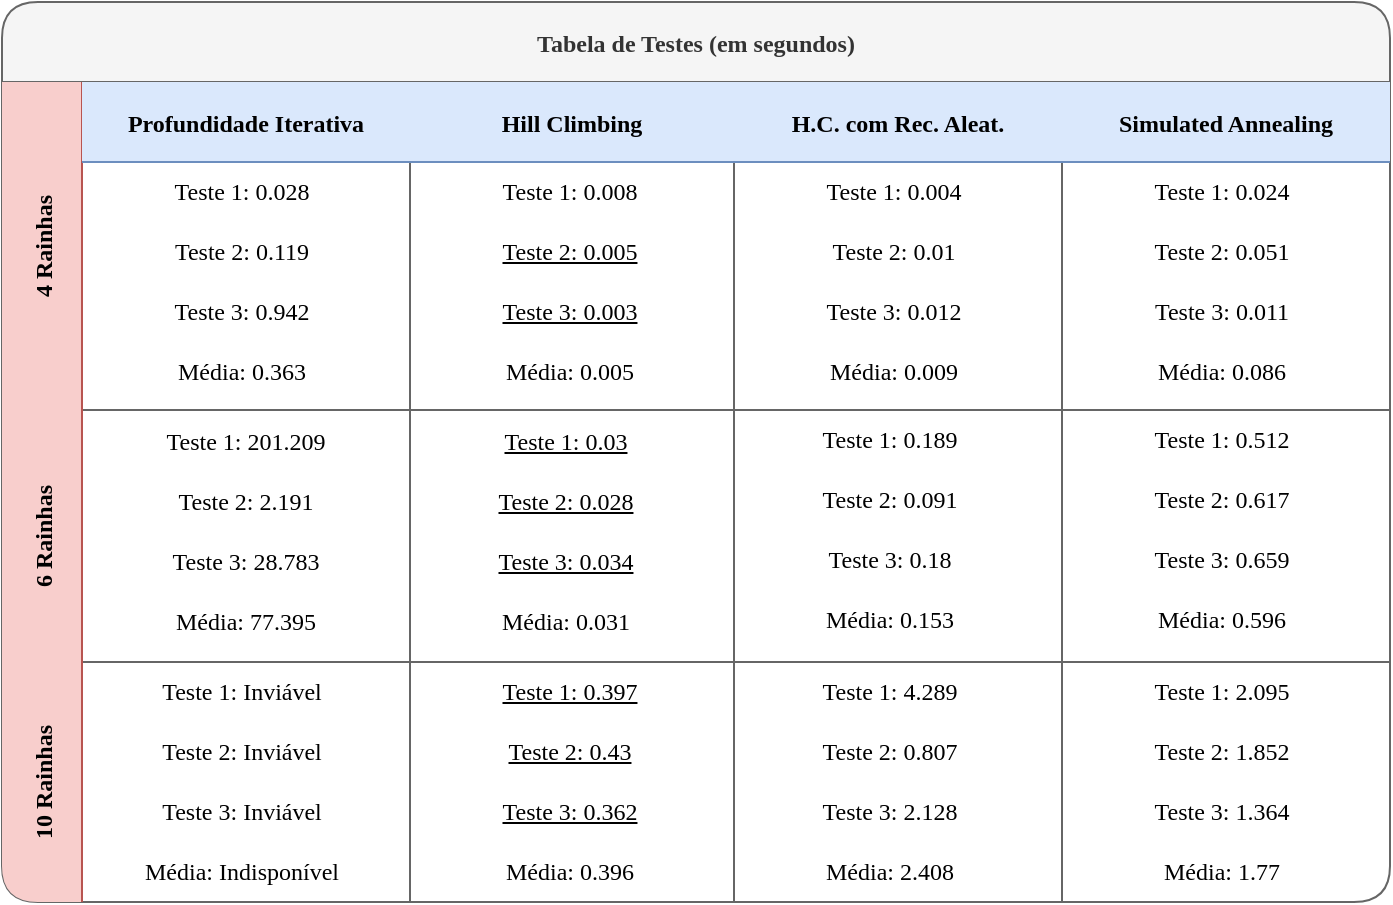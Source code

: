 <mxfile version="20.5.1" type="device"><diagram id="SB8JrEFRK524YIu3RWBz" name="Página-1"><mxGraphModel dx="865" dy="456" grid="1" gridSize="10" guides="1" tooltips="1" connect="1" arrows="1" fold="1" page="1" pageScale="1" pageWidth="827" pageHeight="1169" math="0" shadow="0"><root><mxCell id="0"/><mxCell id="1" parent="0"/><mxCell id="IQWaj44aOplHdSnv-Oi1-13" value="Tabela de Testes (em segundos)" style="shape=table;childLayout=tableLayout;startSize=40;collapsible=0;recursiveResize=0;expand=0;fontStyle=1;rounded=1;shadow=0;glass=0;sketch=0;fontFamily=Verdana;fillColor=#f5f5f5;fontColor=#333333;strokeColor=#666666;" vertex="1" parent="1"><mxGeometry x="140" y="80" width="694" height="450" as="geometry"/></mxCell><mxCell id="IQWaj44aOplHdSnv-Oi1-14" value="4 Rainhas" style="shape=tableRow;horizontal=0;startSize=40;swimlaneHead=0;swimlaneBody=0;top=0;left=0;bottom=0;right=0;dropTarget=0;fillColor=#f8cecc;collapsible=0;recursiveResize=0;expand=0;fontStyle=1;rounded=0;shadow=0;glass=0;sketch=0;fontFamily=Verdana;strokeColor=#b85450;" vertex="1" parent="IQWaj44aOplHdSnv-Oi1-13"><mxGeometry y="40" width="694" height="164" as="geometry"/></mxCell><mxCell id="IQWaj44aOplHdSnv-Oi1-15" value="Profundidade Iterativa" style="swimlane;swimlaneHead=0;swimlaneBody=0;fontStyle=0;connectable=0;fillColor=#dae8fc;startSize=40;collapsible=0;recursiveResize=0;expand=0;fontStyle=1;rounded=0;shadow=0;glass=0;sketch=0;fontFamily=Verdana;strokeColor=#6c8ebf;" vertex="1" parent="IQWaj44aOplHdSnv-Oi1-14"><mxGeometry x="40" width="164" height="164" as="geometry"><mxRectangle width="164" height="164" as="alternateBounds"/></mxGeometry></mxCell><mxCell id="IQWaj44aOplHdSnv-Oi1-34" value="Teste 1:&amp;nbsp;0.028" style="text;html=1;strokeColor=none;fillColor=none;align=center;verticalAlign=middle;whiteSpace=wrap;rounded=0;shadow=0;glass=0;sketch=0;fontFamily=Verdana;" vertex="1" parent="IQWaj44aOplHdSnv-Oi1-15"><mxGeometry y="40" width="160" height="30" as="geometry"/></mxCell><mxCell id="IQWaj44aOplHdSnv-Oi1-35" value="Teste 2:&amp;nbsp;0.119" style="text;html=1;strokeColor=none;fillColor=none;align=center;verticalAlign=middle;whiteSpace=wrap;rounded=0;shadow=0;glass=0;sketch=0;fontFamily=Verdana;" vertex="1" parent="IQWaj44aOplHdSnv-Oi1-15"><mxGeometry y="70" width="160" height="30" as="geometry"/></mxCell><mxCell id="IQWaj44aOplHdSnv-Oi1-36" value="Teste 3:&amp;nbsp;0.942" style="text;html=1;strokeColor=none;fillColor=none;align=center;verticalAlign=middle;whiteSpace=wrap;rounded=0;shadow=0;glass=0;sketch=0;fontFamily=Verdana;" vertex="1" parent="IQWaj44aOplHdSnv-Oi1-15"><mxGeometry y="100" width="160" height="30" as="geometry"/></mxCell><mxCell id="IQWaj44aOplHdSnv-Oi1-37" value="Média:&amp;nbsp;0.363" style="text;html=1;strokeColor=none;fillColor=none;align=center;verticalAlign=middle;whiteSpace=wrap;rounded=0;shadow=0;glass=0;sketch=0;fontFamily=Verdana;" vertex="1" parent="IQWaj44aOplHdSnv-Oi1-15"><mxGeometry y="130" width="160" height="30" as="geometry"/></mxCell><mxCell id="IQWaj44aOplHdSnv-Oi1-16" value="Hill Climbing" style="swimlane;swimlaneHead=0;swimlaneBody=0;fontStyle=0;connectable=0;fillColor=#dae8fc;startSize=40;collapsible=0;recursiveResize=0;expand=0;fontStyle=1;rounded=0;shadow=0;glass=0;sketch=0;fontFamily=Verdana;strokeColor=#6c8ebf;" vertex="1" parent="IQWaj44aOplHdSnv-Oi1-14"><mxGeometry x="204" width="162" height="164" as="geometry"><mxRectangle width="162" height="164" as="alternateBounds"/></mxGeometry></mxCell><mxCell id="IQWaj44aOplHdSnv-Oi1-38" value="Teste 1:&amp;nbsp;0.008" style="text;html=1;strokeColor=none;fillColor=none;align=center;verticalAlign=middle;whiteSpace=wrap;rounded=0;shadow=0;glass=0;sketch=0;fontFamily=Verdana;" vertex="1" parent="IQWaj44aOplHdSnv-Oi1-16"><mxGeometry y="40" width="160" height="30" as="geometry"/></mxCell><mxCell id="IQWaj44aOplHdSnv-Oi1-39" value="Teste 2:&amp;nbsp;0.005" style="text;html=1;strokeColor=none;fillColor=none;align=center;verticalAlign=middle;whiteSpace=wrap;rounded=0;shadow=0;glass=0;sketch=0;fontFamily=Verdana;fontStyle=4" vertex="1" parent="IQWaj44aOplHdSnv-Oi1-16"><mxGeometry y="70" width="160" height="30" as="geometry"/></mxCell><mxCell id="IQWaj44aOplHdSnv-Oi1-40" value="Teste 3:&amp;nbsp;0.003" style="text;html=1;strokeColor=none;fillColor=none;align=center;verticalAlign=middle;whiteSpace=wrap;rounded=0;shadow=0;glass=0;sketch=0;fontFamily=Verdana;fontStyle=4" vertex="1" parent="IQWaj44aOplHdSnv-Oi1-16"><mxGeometry y="100" width="160" height="30" as="geometry"/></mxCell><mxCell id="IQWaj44aOplHdSnv-Oi1-41" value="Média:&amp;nbsp;0.005" style="text;html=1;strokeColor=none;fillColor=none;align=center;verticalAlign=middle;whiteSpace=wrap;rounded=0;shadow=0;glass=0;sketch=0;fontFamily=Verdana;" vertex="1" parent="IQWaj44aOplHdSnv-Oi1-16"><mxGeometry y="130" width="160" height="30" as="geometry"/></mxCell><mxCell id="IQWaj44aOplHdSnv-Oi1-17" value="H.C. com Rec. Aleat." style="swimlane;swimlaneHead=0;swimlaneBody=0;fontStyle=0;connectable=0;fillColor=#dae8fc;startSize=40;collapsible=0;recursiveResize=0;expand=0;fontStyle=1;rounded=0;shadow=0;glass=0;sketch=0;fontFamily=Verdana;verticalAlign=middle;horizontal=1;strokeColor=#6c8ebf;" vertex="1" parent="IQWaj44aOplHdSnv-Oi1-14"><mxGeometry x="366" width="164" height="164" as="geometry"><mxRectangle width="164" height="164" as="alternateBounds"/></mxGeometry></mxCell><mxCell id="IQWaj44aOplHdSnv-Oi1-181" value="Teste 1:&amp;nbsp;0.004" style="text;html=1;strokeColor=none;fillColor=none;align=center;verticalAlign=middle;whiteSpace=wrap;rounded=0;shadow=0;glass=0;sketch=0;fontFamily=Verdana;" vertex="1" parent="IQWaj44aOplHdSnv-Oi1-17"><mxGeometry y="40" width="160" height="30" as="geometry"/></mxCell><mxCell id="IQWaj44aOplHdSnv-Oi1-182" value="Teste 2:&amp;nbsp;0.01" style="text;html=1;strokeColor=none;fillColor=none;align=center;verticalAlign=middle;whiteSpace=wrap;rounded=0;shadow=0;glass=0;sketch=0;fontFamily=Verdana;" vertex="1" parent="IQWaj44aOplHdSnv-Oi1-17"><mxGeometry y="70" width="160" height="30" as="geometry"/></mxCell><mxCell id="IQWaj44aOplHdSnv-Oi1-183" value="Teste 3:&amp;nbsp;0.012" style="text;html=1;strokeColor=none;fillColor=none;align=center;verticalAlign=middle;whiteSpace=wrap;rounded=0;shadow=0;glass=0;sketch=0;fontFamily=Verdana;" vertex="1" parent="IQWaj44aOplHdSnv-Oi1-17"><mxGeometry y="100" width="160" height="30" as="geometry"/></mxCell><mxCell id="IQWaj44aOplHdSnv-Oi1-184" value="Média:&amp;nbsp;0.009" style="text;html=1;strokeColor=none;fillColor=none;align=center;verticalAlign=middle;whiteSpace=wrap;rounded=0;shadow=0;glass=0;sketch=0;fontFamily=Verdana;" vertex="1" parent="IQWaj44aOplHdSnv-Oi1-17"><mxGeometry y="130" width="160" height="30" as="geometry"/></mxCell><mxCell id="IQWaj44aOplHdSnv-Oi1-178" value="Simulated Annealing" style="swimlane;swimlaneHead=0;swimlaneBody=0;fontStyle=0;connectable=0;fillColor=#dae8fc;startSize=40;collapsible=0;recursiveResize=0;expand=0;fontStyle=1;rounded=0;shadow=0;glass=0;sketch=0;fontFamily=Verdana;strokeColor=#6c8ebf;" vertex="1" parent="IQWaj44aOplHdSnv-Oi1-14"><mxGeometry x="530" width="164" height="164" as="geometry"><mxRectangle width="164" height="164" as="alternateBounds"/></mxGeometry></mxCell><mxCell id="IQWaj44aOplHdSnv-Oi1-193" value="Teste 1:&amp;nbsp;0.024" style="text;html=1;strokeColor=none;fillColor=none;align=center;verticalAlign=middle;whiteSpace=wrap;rounded=0;shadow=0;glass=0;sketch=0;fontFamily=Verdana;" vertex="1" parent="IQWaj44aOplHdSnv-Oi1-178"><mxGeometry y="40" width="160" height="30" as="geometry"/></mxCell><mxCell id="IQWaj44aOplHdSnv-Oi1-194" value="Teste 2:&amp;nbsp;0.051" style="text;html=1;strokeColor=none;fillColor=none;align=center;verticalAlign=middle;whiteSpace=wrap;rounded=0;shadow=0;glass=0;sketch=0;fontFamily=Verdana;" vertex="1" parent="IQWaj44aOplHdSnv-Oi1-178"><mxGeometry y="70" width="160" height="30" as="geometry"/></mxCell><mxCell id="IQWaj44aOplHdSnv-Oi1-195" value="Teste 3:&amp;nbsp;0.011" style="text;html=1;strokeColor=none;fillColor=none;align=center;verticalAlign=middle;whiteSpace=wrap;rounded=0;shadow=0;glass=0;sketch=0;fontFamily=Verdana;" vertex="1" parent="IQWaj44aOplHdSnv-Oi1-178"><mxGeometry y="100" width="160" height="30" as="geometry"/></mxCell><mxCell id="IQWaj44aOplHdSnv-Oi1-196" value="Média:&amp;nbsp;0.086" style="text;html=1;strokeColor=none;fillColor=none;align=center;verticalAlign=middle;whiteSpace=wrap;rounded=0;shadow=0;glass=0;sketch=0;fontFamily=Verdana;" vertex="1" parent="IQWaj44aOplHdSnv-Oi1-178"><mxGeometry y="130" width="160" height="30" as="geometry"/></mxCell><mxCell id="IQWaj44aOplHdSnv-Oi1-18" value="6 Rainhas" style="shape=tableRow;horizontal=0;startSize=40;swimlaneHead=0;swimlaneBody=0;top=0;left=0;bottom=0;right=0;dropTarget=0;fillColor=#f8cecc;collapsible=0;recursiveResize=0;expand=0;fontStyle=1;rounded=0;shadow=0;glass=0;sketch=0;fontFamily=Verdana;strokeColor=#b85450;" vertex="1" parent="IQWaj44aOplHdSnv-Oi1-13"><mxGeometry y="204" width="694" height="126" as="geometry"/></mxCell><mxCell id="IQWaj44aOplHdSnv-Oi1-19" value="" style="swimlane;swimlaneHead=0;swimlaneBody=0;fontStyle=0;connectable=0;fillColor=none;startSize=0;collapsible=0;recursiveResize=0;expand=0;fontStyle=1;rounded=1;shadow=0;glass=0;sketch=0;fontFamily=Verdana;" vertex="1" parent="IQWaj44aOplHdSnv-Oi1-18"><mxGeometry x="40" width="164" height="126" as="geometry"><mxRectangle width="164" height="126" as="alternateBounds"/></mxGeometry></mxCell><mxCell id="IQWaj44aOplHdSnv-Oi1-46" value="Teste 1:&amp;nbsp;201.209" style="text;html=1;strokeColor=none;fillColor=none;align=center;verticalAlign=middle;whiteSpace=wrap;rounded=0;shadow=0;glass=0;sketch=0;fontFamily=Verdana;" vertex="1" parent="IQWaj44aOplHdSnv-Oi1-19"><mxGeometry x="2" y="1" width="160" height="30" as="geometry"/></mxCell><mxCell id="IQWaj44aOplHdSnv-Oi1-47" value="Teste 2:&amp;nbsp;2.191" style="text;html=1;strokeColor=none;fillColor=none;align=center;verticalAlign=middle;whiteSpace=wrap;rounded=0;shadow=0;glass=0;sketch=0;fontFamily=Verdana;" vertex="1" parent="IQWaj44aOplHdSnv-Oi1-19"><mxGeometry x="2" y="31" width="160" height="30" as="geometry"/></mxCell><mxCell id="IQWaj44aOplHdSnv-Oi1-48" value="Teste 3:&amp;nbsp;28.783" style="text;html=1;strokeColor=none;fillColor=none;align=center;verticalAlign=middle;whiteSpace=wrap;rounded=0;shadow=0;glass=0;sketch=0;fontFamily=Verdana;" vertex="1" parent="IQWaj44aOplHdSnv-Oi1-19"><mxGeometry x="2" y="61" width="160" height="30" as="geometry"/></mxCell><mxCell id="IQWaj44aOplHdSnv-Oi1-49" value="Média:&amp;nbsp;77.395" style="text;html=1;strokeColor=none;fillColor=none;align=center;verticalAlign=middle;whiteSpace=wrap;rounded=0;shadow=0;glass=0;sketch=0;fontFamily=Verdana;" vertex="1" parent="IQWaj44aOplHdSnv-Oi1-19"><mxGeometry x="2" y="91" width="160" height="30" as="geometry"/></mxCell><mxCell id="IQWaj44aOplHdSnv-Oi1-20" value="" style="swimlane;swimlaneHead=0;swimlaneBody=0;fontStyle=0;connectable=0;fillColor=none;startSize=0;collapsible=0;recursiveResize=0;expand=0;fontStyle=1;rounded=1;shadow=0;glass=0;sketch=0;fontFamily=Verdana;" vertex="1" parent="IQWaj44aOplHdSnv-Oi1-18"><mxGeometry x="204" width="162" height="126" as="geometry"><mxRectangle width="162" height="126" as="alternateBounds"/></mxGeometry></mxCell><mxCell id="IQWaj44aOplHdSnv-Oi1-50" value="Teste 1:&amp;nbsp;0.03" style="text;html=1;strokeColor=none;fillColor=none;align=center;verticalAlign=middle;whiteSpace=wrap;rounded=0;shadow=0;glass=0;sketch=0;fontFamily=Verdana;fontStyle=4" vertex="1" parent="IQWaj44aOplHdSnv-Oi1-20"><mxGeometry x="-2" y="1" width="160" height="30" as="geometry"/></mxCell><mxCell id="IQWaj44aOplHdSnv-Oi1-51" value="Teste 2:&amp;nbsp;0.028" style="text;html=1;strokeColor=none;fillColor=none;align=center;verticalAlign=middle;whiteSpace=wrap;rounded=0;shadow=0;glass=0;sketch=0;fontFamily=Verdana;fontStyle=4" vertex="1" parent="IQWaj44aOplHdSnv-Oi1-20"><mxGeometry x="-2" y="31" width="160" height="30" as="geometry"/></mxCell><mxCell id="IQWaj44aOplHdSnv-Oi1-52" value="Teste 3:&amp;nbsp;0.034" style="text;html=1;strokeColor=none;fillColor=none;align=center;verticalAlign=middle;whiteSpace=wrap;rounded=0;shadow=0;glass=0;sketch=0;fontFamily=Verdana;fontStyle=4" vertex="1" parent="IQWaj44aOplHdSnv-Oi1-20"><mxGeometry x="-2" y="61" width="160" height="30" as="geometry"/></mxCell><mxCell id="IQWaj44aOplHdSnv-Oi1-53" value="Média:&amp;nbsp;0.031" style="text;html=1;strokeColor=none;fillColor=none;align=center;verticalAlign=middle;whiteSpace=wrap;rounded=0;shadow=0;glass=0;sketch=0;fontFamily=Verdana;" vertex="1" parent="IQWaj44aOplHdSnv-Oi1-20"><mxGeometry x="-2" y="91" width="160" height="30" as="geometry"/></mxCell><mxCell id="IQWaj44aOplHdSnv-Oi1-21" value="" style="swimlane;swimlaneHead=0;swimlaneBody=0;fontStyle=0;connectable=0;fillColor=none;startSize=0;collapsible=0;recursiveResize=0;expand=0;fontStyle=1;rounded=1;shadow=0;glass=0;sketch=0;fontFamily=Verdana;" vertex="1" parent="IQWaj44aOplHdSnv-Oi1-18"><mxGeometry x="366" width="164" height="126" as="geometry"><mxRectangle width="164" height="126" as="alternateBounds"/></mxGeometry></mxCell><mxCell id="IQWaj44aOplHdSnv-Oi1-185" value="Teste 1: 0.189" style="text;html=1;strokeColor=none;fillColor=none;align=center;verticalAlign=middle;whiteSpace=wrap;rounded=0;shadow=0;glass=0;sketch=0;fontFamily=Verdana;" vertex="1" parent="IQWaj44aOplHdSnv-Oi1-21"><mxGeometry x="-2" width="160" height="30" as="geometry"/></mxCell><mxCell id="IQWaj44aOplHdSnv-Oi1-186" value="Teste 2:&amp;nbsp;0.091" style="text;html=1;strokeColor=none;fillColor=none;align=center;verticalAlign=middle;whiteSpace=wrap;rounded=0;shadow=0;glass=0;sketch=0;fontFamily=Verdana;" vertex="1" parent="IQWaj44aOplHdSnv-Oi1-21"><mxGeometry x="-2" y="30" width="160" height="30" as="geometry"/></mxCell><mxCell id="IQWaj44aOplHdSnv-Oi1-187" value="Teste 3:&amp;nbsp;0.18" style="text;html=1;strokeColor=none;fillColor=none;align=center;verticalAlign=middle;whiteSpace=wrap;rounded=0;shadow=0;glass=0;sketch=0;fontFamily=Verdana;" vertex="1" parent="IQWaj44aOplHdSnv-Oi1-21"><mxGeometry x="-2" y="60" width="160" height="30" as="geometry"/></mxCell><mxCell id="IQWaj44aOplHdSnv-Oi1-188" value="Média:&amp;nbsp;0.153" style="text;html=1;strokeColor=none;fillColor=none;align=center;verticalAlign=middle;whiteSpace=wrap;rounded=0;shadow=0;glass=0;sketch=0;fontFamily=Verdana;" vertex="1" parent="IQWaj44aOplHdSnv-Oi1-21"><mxGeometry x="-2" y="90" width="160" height="30" as="geometry"/></mxCell><mxCell id="IQWaj44aOplHdSnv-Oi1-179" style="swimlane;swimlaneHead=0;swimlaneBody=0;fontStyle=0;connectable=0;fillColor=#d5e8d4;startSize=0;collapsible=0;recursiveResize=0;expand=0;fontStyle=1;rounded=0;shadow=0;glass=0;sketch=0;fontFamily=Verdana;fillStyle=solid;strokeColor=#82b366;opacity=0;swimlaneFillColor=none;swimlaneLine=0;" vertex="1" parent="IQWaj44aOplHdSnv-Oi1-18"><mxGeometry x="530" width="164" height="126" as="geometry"><mxRectangle width="164" height="126" as="alternateBounds"/></mxGeometry></mxCell><mxCell id="IQWaj44aOplHdSnv-Oi1-197" value="Teste 1:&amp;nbsp;0.512" style="text;html=1;strokeColor=none;fillColor=none;align=center;verticalAlign=middle;whiteSpace=wrap;rounded=0;shadow=0;glass=0;sketch=0;fontFamily=Verdana;" vertex="1" parent="IQWaj44aOplHdSnv-Oi1-179"><mxGeometry width="160" height="30" as="geometry"/></mxCell><mxCell id="IQWaj44aOplHdSnv-Oi1-198" value="Teste 2:&amp;nbsp;0.617" style="text;html=1;strokeColor=none;fillColor=none;align=center;verticalAlign=middle;whiteSpace=wrap;rounded=0;shadow=0;glass=0;sketch=0;fontFamily=Verdana;" vertex="1" parent="IQWaj44aOplHdSnv-Oi1-179"><mxGeometry y="30" width="160" height="30" as="geometry"/></mxCell><mxCell id="IQWaj44aOplHdSnv-Oi1-200" value="Média:&amp;nbsp;0.596" style="text;html=1;strokeColor=none;fillColor=none;align=center;verticalAlign=middle;whiteSpace=wrap;rounded=0;shadow=0;glass=0;sketch=0;fontFamily=Verdana;" vertex="1" parent="IQWaj44aOplHdSnv-Oi1-179"><mxGeometry y="90" width="160" height="30" as="geometry"/></mxCell><mxCell id="IQWaj44aOplHdSnv-Oi1-199" value="Teste 3:&amp;nbsp;0.659" style="text;html=1;strokeColor=none;fillColor=none;align=center;verticalAlign=middle;whiteSpace=wrap;rounded=0;shadow=0;glass=0;sketch=0;fontFamily=Verdana;" vertex="1" parent="IQWaj44aOplHdSnv-Oi1-179"><mxGeometry y="60" width="160" height="30" as="geometry"/></mxCell><mxCell id="IQWaj44aOplHdSnv-Oi1-22" value="10 Rainhas" style="shape=tableRow;horizontal=0;startSize=40;swimlaneHead=0;swimlaneBody=0;top=0;left=0;bottom=0;right=0;dropTarget=0;fillColor=#f8cecc;collapsible=0;recursiveResize=0;expand=0;fontStyle=1;rounded=1;shadow=0;glass=0;sketch=0;fontFamily=Verdana;strokeColor=#b85450;" vertex="1" parent="IQWaj44aOplHdSnv-Oi1-13"><mxGeometry y="330" width="694" height="120" as="geometry"/></mxCell><mxCell id="IQWaj44aOplHdSnv-Oi1-23" value="" style="swimlane;swimlaneHead=0;swimlaneBody=0;fontStyle=0;connectable=0;fillColor=none;startSize=0;collapsible=0;recursiveResize=0;expand=0;fontStyle=1;rounded=1;shadow=0;glass=0;sketch=0;fontFamily=Verdana;" vertex="1" parent="IQWaj44aOplHdSnv-Oi1-22"><mxGeometry x="40" width="164" height="120" as="geometry"><mxRectangle width="164" height="120" as="alternateBounds"/></mxGeometry></mxCell><mxCell id="IQWaj44aOplHdSnv-Oi1-70" value="Teste 1: Inviável" style="text;html=1;strokeColor=none;fillColor=none;align=center;verticalAlign=middle;whiteSpace=wrap;rounded=0;shadow=0;glass=0;sketch=0;fontFamily=Verdana;" vertex="1" parent="IQWaj44aOplHdSnv-Oi1-23"><mxGeometry width="160" height="30" as="geometry"/></mxCell><mxCell id="IQWaj44aOplHdSnv-Oi1-71" value="Teste 2: Inviável" style="text;html=1;strokeColor=none;fillColor=none;align=center;verticalAlign=middle;whiteSpace=wrap;rounded=0;shadow=0;glass=0;sketch=0;fontFamily=Verdana;" vertex="1" parent="IQWaj44aOplHdSnv-Oi1-23"><mxGeometry y="30" width="160" height="30" as="geometry"/></mxCell><mxCell id="IQWaj44aOplHdSnv-Oi1-72" value="Teste 3: Inviável" style="text;html=1;strokeColor=none;fillColor=none;align=center;verticalAlign=middle;whiteSpace=wrap;rounded=0;shadow=0;glass=0;sketch=0;fontFamily=Verdana;" vertex="1" parent="IQWaj44aOplHdSnv-Oi1-23"><mxGeometry y="60" width="160" height="30" as="geometry"/></mxCell><mxCell id="IQWaj44aOplHdSnv-Oi1-73" value="Média: Indisponível" style="text;html=1;strokeColor=none;fillColor=none;align=center;verticalAlign=middle;whiteSpace=wrap;rounded=0;shadow=0;glass=0;sketch=0;fontFamily=Verdana;" vertex="1" parent="IQWaj44aOplHdSnv-Oi1-23"><mxGeometry y="90" width="160" height="30" as="geometry"/></mxCell><mxCell id="IQWaj44aOplHdSnv-Oi1-24" value="" style="swimlane;swimlaneHead=0;swimlaneBody=0;fontStyle=0;connectable=0;fillColor=none;startSize=0;collapsible=0;recursiveResize=0;expand=0;fontStyle=1;rounded=1;shadow=0;glass=0;sketch=0;fontFamily=Verdana;" vertex="1" parent="IQWaj44aOplHdSnv-Oi1-22"><mxGeometry x="204" width="162" height="120" as="geometry"><mxRectangle width="162" height="120" as="alternateBounds"/></mxGeometry></mxCell><mxCell id="IQWaj44aOplHdSnv-Oi1-74" value="Teste 1:&amp;nbsp;0.397" style="text;html=1;strokeColor=none;fillColor=none;align=center;verticalAlign=middle;whiteSpace=wrap;rounded=0;shadow=0;glass=0;sketch=0;fontFamily=Verdana;fontStyle=4" vertex="1" parent="IQWaj44aOplHdSnv-Oi1-24"><mxGeometry width="160" height="30" as="geometry"/></mxCell><mxCell id="IQWaj44aOplHdSnv-Oi1-75" value="Teste 2:&amp;nbsp;0.43" style="text;html=1;strokeColor=none;fillColor=none;align=center;verticalAlign=middle;whiteSpace=wrap;rounded=0;shadow=0;glass=0;sketch=0;fontFamily=Verdana;fontStyle=4" vertex="1" parent="IQWaj44aOplHdSnv-Oi1-24"><mxGeometry y="30" width="160" height="30" as="geometry"/></mxCell><mxCell id="IQWaj44aOplHdSnv-Oi1-76" value="Teste 3:&amp;nbsp;0.362" style="text;html=1;strokeColor=none;fillColor=none;align=center;verticalAlign=middle;whiteSpace=wrap;rounded=0;shadow=0;glass=0;sketch=0;fontFamily=Verdana;fontStyle=4" vertex="1" parent="IQWaj44aOplHdSnv-Oi1-24"><mxGeometry y="60" width="160" height="30" as="geometry"/></mxCell><mxCell id="IQWaj44aOplHdSnv-Oi1-77" value="Média:&amp;nbsp;0.396" style="text;html=1;strokeColor=none;fillColor=none;align=center;verticalAlign=middle;whiteSpace=wrap;rounded=0;shadow=0;glass=0;sketch=0;fontFamily=Verdana;" vertex="1" parent="IQWaj44aOplHdSnv-Oi1-24"><mxGeometry y="90" width="160" height="30" as="geometry"/></mxCell><mxCell id="IQWaj44aOplHdSnv-Oi1-25" value="" style="swimlane;swimlaneHead=0;swimlaneBody=0;fontStyle=0;connectable=0;fillColor=none;startSize=0;collapsible=0;recursiveResize=0;expand=0;fontStyle=1;rounded=1;shadow=0;glass=0;sketch=0;fontFamily=Verdana;" vertex="1" parent="IQWaj44aOplHdSnv-Oi1-22"><mxGeometry x="366" width="164" height="120" as="geometry"><mxRectangle width="164" height="120" as="alternateBounds"/></mxGeometry></mxCell><mxCell id="IQWaj44aOplHdSnv-Oi1-189" value="Teste 1:&amp;nbsp;4.289" style="text;html=1;strokeColor=none;fillColor=none;align=center;verticalAlign=middle;whiteSpace=wrap;rounded=0;shadow=0;glass=0;sketch=0;fontFamily=Verdana;" vertex="1" parent="IQWaj44aOplHdSnv-Oi1-25"><mxGeometry x="-2" width="160" height="30" as="geometry"/></mxCell><mxCell id="IQWaj44aOplHdSnv-Oi1-190" value="Teste 2:&amp;nbsp;0.807" style="text;html=1;strokeColor=none;fillColor=none;align=center;verticalAlign=middle;whiteSpace=wrap;rounded=0;shadow=0;glass=0;sketch=0;fontFamily=Verdana;" vertex="1" parent="IQWaj44aOplHdSnv-Oi1-25"><mxGeometry x="-2" y="30" width="160" height="30" as="geometry"/></mxCell><mxCell id="IQWaj44aOplHdSnv-Oi1-191" value="Teste 3:&amp;nbsp;2.128" style="text;html=1;strokeColor=none;fillColor=none;align=center;verticalAlign=middle;whiteSpace=wrap;rounded=0;shadow=0;glass=0;sketch=0;fontFamily=Verdana;" vertex="1" parent="IQWaj44aOplHdSnv-Oi1-25"><mxGeometry x="-2" y="60" width="160" height="30" as="geometry"/></mxCell><mxCell id="IQWaj44aOplHdSnv-Oi1-192" value="Média:&amp;nbsp;2.408" style="text;html=1;strokeColor=none;fillColor=none;align=center;verticalAlign=middle;whiteSpace=wrap;rounded=0;shadow=0;glass=0;sketch=0;fontFamily=Verdana;" vertex="1" parent="IQWaj44aOplHdSnv-Oi1-25"><mxGeometry x="-2" y="90" width="160" height="30" as="geometry"/></mxCell><mxCell id="IQWaj44aOplHdSnv-Oi1-180" style="swimlane;swimlaneHead=0;swimlaneBody=0;fontStyle=0;connectable=0;fillColor=none;startSize=0;collapsible=0;recursiveResize=0;expand=0;fontStyle=1;rounded=1;shadow=0;glass=0;sketch=0;fontFamily=Verdana;" vertex="1" parent="IQWaj44aOplHdSnv-Oi1-22"><mxGeometry x="530" width="164" height="120" as="geometry"><mxRectangle width="164" height="120" as="alternateBounds"/></mxGeometry></mxCell><mxCell id="IQWaj44aOplHdSnv-Oi1-201" value="Teste 1:&amp;nbsp;2.095" style="text;html=1;strokeColor=none;fillColor=none;align=center;verticalAlign=middle;whiteSpace=wrap;rounded=0;shadow=0;glass=0;sketch=0;fontFamily=Verdana;" vertex="1" parent="IQWaj44aOplHdSnv-Oi1-180"><mxGeometry width="160" height="30" as="geometry"/></mxCell><mxCell id="IQWaj44aOplHdSnv-Oi1-202" value="Teste 2:&amp;nbsp;1.852" style="text;html=1;strokeColor=none;fillColor=none;align=center;verticalAlign=middle;whiteSpace=wrap;rounded=0;shadow=0;glass=0;sketch=0;fontFamily=Verdana;" vertex="1" parent="IQWaj44aOplHdSnv-Oi1-180"><mxGeometry y="30" width="160" height="30" as="geometry"/></mxCell><mxCell id="IQWaj44aOplHdSnv-Oi1-203" value="Teste 3:&amp;nbsp;1.364" style="text;html=1;strokeColor=none;fillColor=none;align=center;verticalAlign=middle;whiteSpace=wrap;rounded=0;shadow=0;glass=0;sketch=0;fontFamily=Verdana;" vertex="1" parent="IQWaj44aOplHdSnv-Oi1-180"><mxGeometry y="60" width="160" height="30" as="geometry"/></mxCell><mxCell id="IQWaj44aOplHdSnv-Oi1-204" value="Média:&amp;nbsp;1.77" style="text;html=1;strokeColor=none;fillColor=none;align=center;verticalAlign=middle;whiteSpace=wrap;rounded=0;shadow=0;glass=0;sketch=0;fontFamily=Verdana;" vertex="1" parent="IQWaj44aOplHdSnv-Oi1-180"><mxGeometry y="90" width="160" height="30" as="geometry"/></mxCell><mxCell id="IQWaj44aOplHdSnv-Oi1-208" value="" style="rounded=0;whiteSpace=wrap;html=1;shadow=0;glass=0;sketch=0;strokeColor=none;fontFamily=Verdana;fontSize=12;startSize=40;fillColor=#f8cecc;" vertex="1" parent="1"><mxGeometry x="140" y="410" width="20" height="20" as="geometry"/></mxCell></root></mxGraphModel></diagram></mxfile>